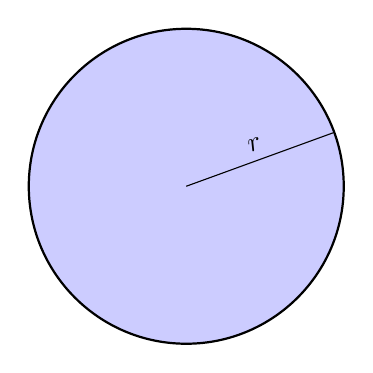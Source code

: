 ﻿\begin{tikzpicture}[scale=1]

\draw[thick, fill=blue!20] (0,0) circle (2);
\draw (0,0) -- (20:2) node[midway, above, sloped] {$r$};

\end{tikzpicture}
